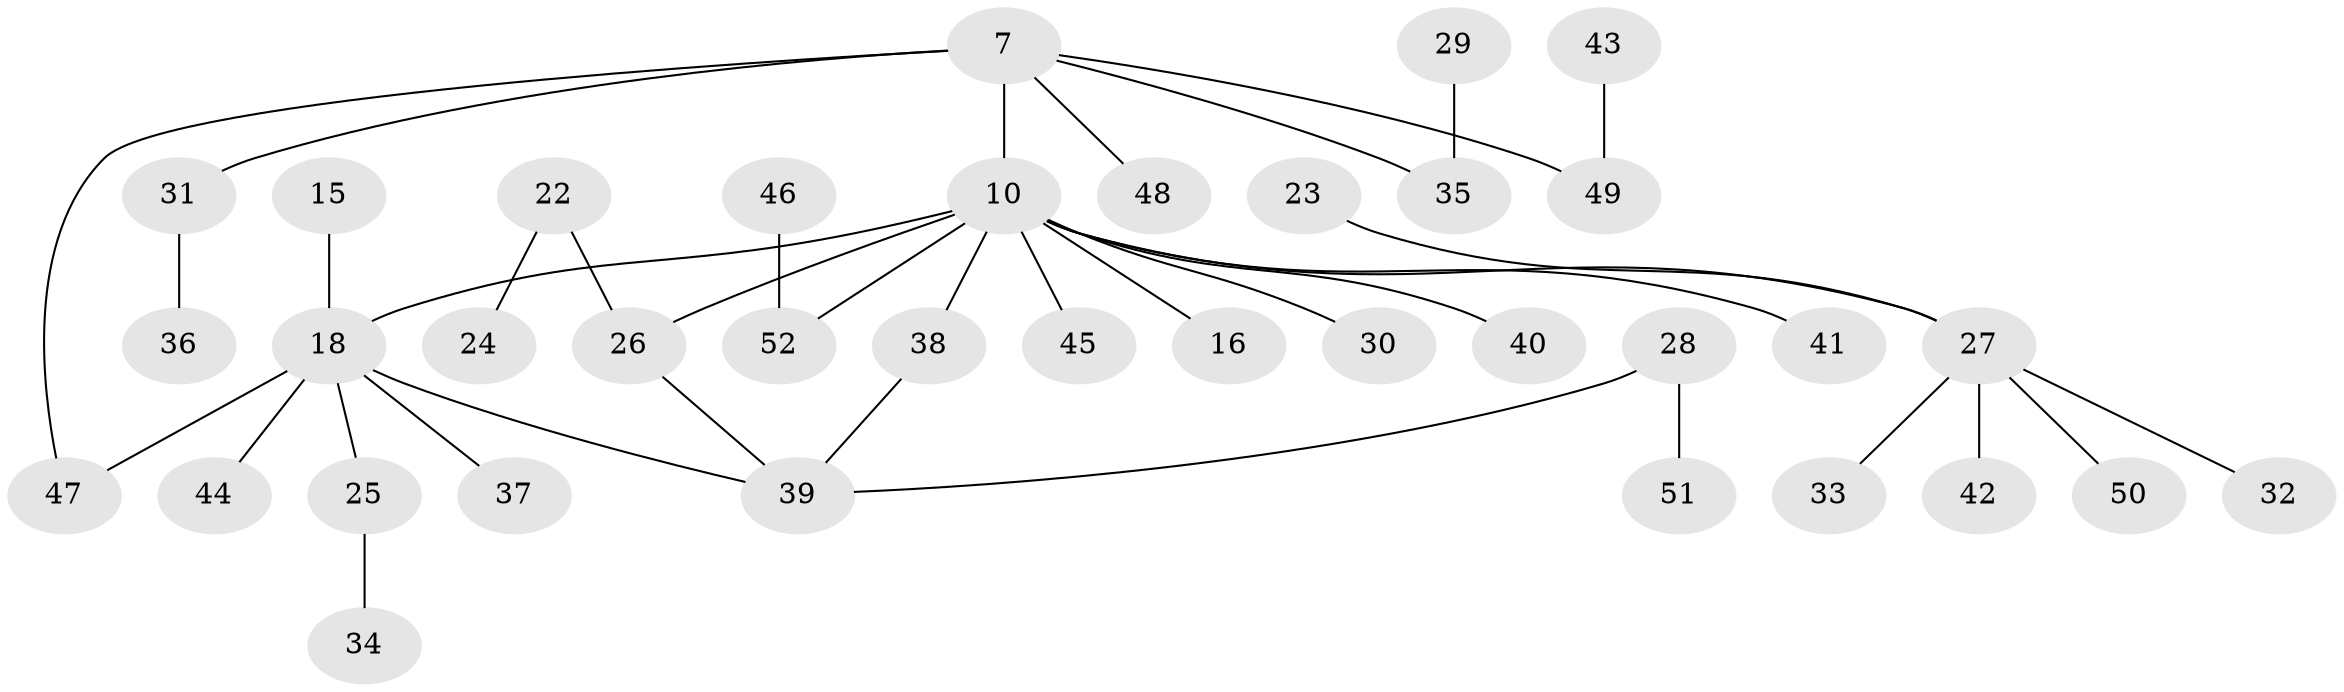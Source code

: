 // original degree distribution, {8: 0.038461538461538464, 3: 0.057692307692307696, 2: 0.17307692307692307, 10: 0.019230769230769232, 4: 0.07692307692307693, 6: 0.038461538461538464, 9: 0.019230769230769232, 1: 0.5576923076923077, 5: 0.019230769230769232}
// Generated by graph-tools (version 1.1) at 2025/57/03/04/25 21:57:34]
// undirected, 36 vertices, 38 edges
graph export_dot {
graph [start="1"]
  node [color=gray90,style=filled];
  7 [super="+6"];
  10 [super="+1+9"];
  15 [super="+3"];
  16;
  18 [super="+4"];
  22;
  23;
  24;
  25;
  26 [super="+19"];
  27 [super="+14"];
  28;
  29;
  30;
  31;
  32;
  33;
  34;
  35 [super="+17"];
  36;
  37;
  38;
  39 [super="+21"];
  40;
  41;
  42;
  43;
  44;
  45;
  46;
  47 [super="+12"];
  48;
  49 [super="+11"];
  50;
  51;
  52 [super="+20"];
  7 -- 10 [weight=4];
  7 -- 48;
  7 -- 31;
  7 -- 49;
  7 -- 47;
  7 -- 35;
  10 -- 16;
  10 -- 30;
  10 -- 45;
  10 -- 41;
  10 -- 18 [weight=4];
  10 -- 38;
  10 -- 40;
  10 -- 27 [weight=3];
  10 -- 52;
  10 -- 26;
  15 -- 18;
  18 -- 37;
  18 -- 44;
  18 -- 25;
  18 -- 47;
  18 -- 39;
  22 -- 24;
  22 -- 26;
  23 -- 27;
  25 -- 34;
  26 -- 39;
  27 -- 32;
  27 -- 33;
  27 -- 50;
  27 -- 42;
  28 -- 51;
  28 -- 39;
  29 -- 35;
  31 -- 36;
  38 -- 39;
  43 -- 49;
  46 -- 52;
}
